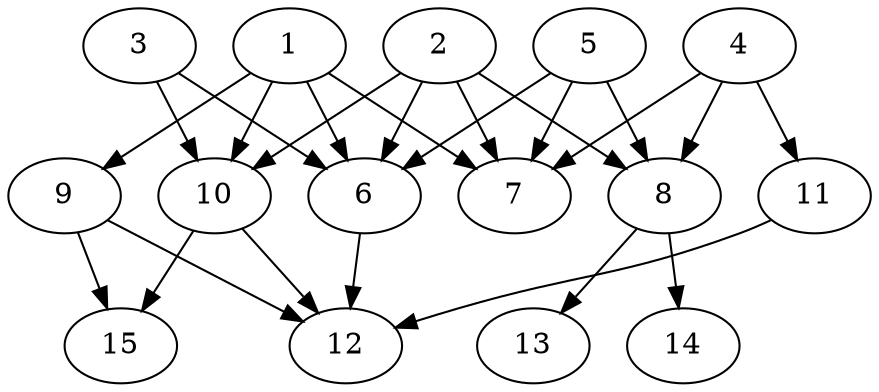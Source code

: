 // DAG automatically generated by daggen at Thu Oct  3 13:59:26 2019
// ./daggen --dot -n 15 --ccr 0.3 --fat 0.7 --regular 0.9 --density 0.7 --mindata 5242880 --maxdata 52428800 
digraph G {
  1 [size="120221013", alpha="0.05", expect_size="36066304"] 
  1 -> 6 [size ="36066304"]
  1 -> 7 [size ="36066304"]
  1 -> 9 [size ="36066304"]
  1 -> 10 [size ="36066304"]
  2 [size="41550507", alpha="0.04", expect_size="12465152"] 
  2 -> 6 [size ="12465152"]
  2 -> 7 [size ="12465152"]
  2 -> 8 [size ="12465152"]
  2 -> 10 [size ="12465152"]
  3 [size="92368213", alpha="0.12", expect_size="27710464"] 
  3 -> 6 [size ="27710464"]
  3 -> 10 [size ="27710464"]
  4 [size="134161067", alpha="0.19", expect_size="40248320"] 
  4 -> 7 [size ="40248320"]
  4 -> 8 [size ="40248320"]
  4 -> 11 [size ="40248320"]
  5 [size="151995733", alpha="0.04", expect_size="45598720"] 
  5 -> 6 [size ="45598720"]
  5 -> 7 [size ="45598720"]
  5 -> 8 [size ="45598720"]
  6 [size="85998933", alpha="0.08", expect_size="25799680"] 
  6 -> 12 [size ="25799680"]
  7 [size="49633280", alpha="0.09", expect_size="14889984"] 
  8 [size="35686400", alpha="0.07", expect_size="10705920"] 
  8 -> 13 [size ="10705920"]
  8 -> 14 [size ="10705920"]
  9 [size="112052907", alpha="0.11", expect_size="33615872"] 
  9 -> 12 [size ="33615872"]
  9 -> 15 [size ="33615872"]
  10 [size="150869333", alpha="0.01", expect_size="45260800"] 
  10 -> 12 [size ="45260800"]
  10 -> 15 [size ="45260800"]
  11 [size="107072853", alpha="0.12", expect_size="32121856"] 
  11 -> 12 [size ="32121856"]
  12 [size="145588907", alpha="0.12", expect_size="43676672"] 
  13 [size="21975040", alpha="0.19", expect_size="6592512"] 
  14 [size="116886187", alpha="0.11", expect_size="35065856"] 
  15 [size="111981227", alpha="0.11", expect_size="33594368"] 
}
